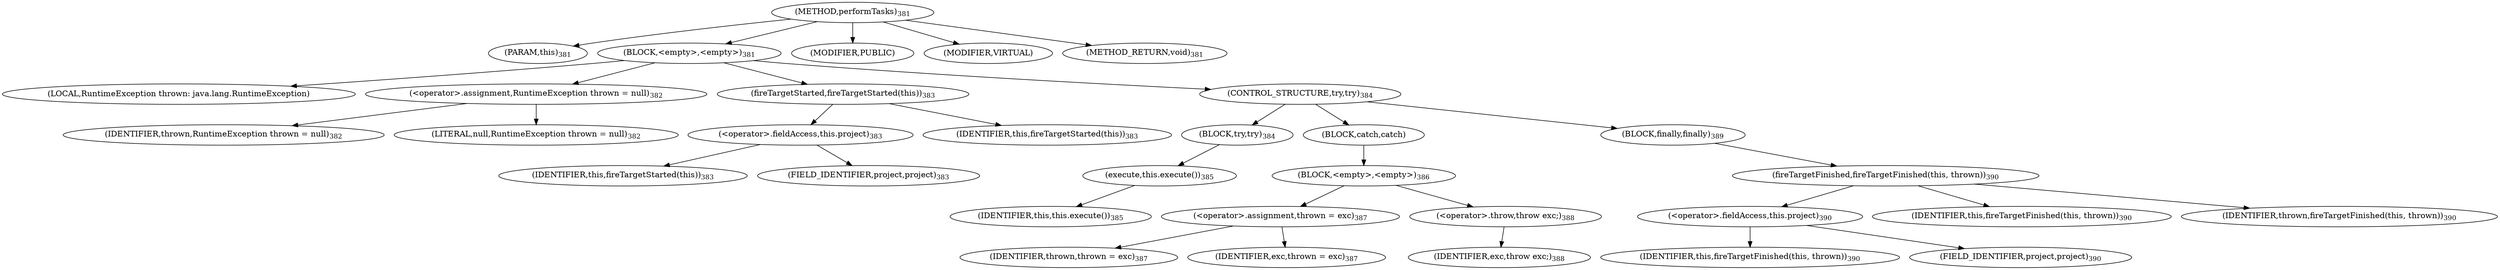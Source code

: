digraph "performTasks" {  
"734" [label = <(METHOD,performTasks)<SUB>381</SUB>> ]
"38" [label = <(PARAM,this)<SUB>381</SUB>> ]
"735" [label = <(BLOCK,&lt;empty&gt;,&lt;empty&gt;)<SUB>381</SUB>> ]
"736" [label = <(LOCAL,RuntimeException thrown: java.lang.RuntimeException)> ]
"737" [label = <(&lt;operator&gt;.assignment,RuntimeException thrown = null)<SUB>382</SUB>> ]
"738" [label = <(IDENTIFIER,thrown,RuntimeException thrown = null)<SUB>382</SUB>> ]
"739" [label = <(LITERAL,null,RuntimeException thrown = null)<SUB>382</SUB>> ]
"740" [label = <(fireTargetStarted,fireTargetStarted(this))<SUB>383</SUB>> ]
"741" [label = <(&lt;operator&gt;.fieldAccess,this.project)<SUB>383</SUB>> ]
"742" [label = <(IDENTIFIER,this,fireTargetStarted(this))<SUB>383</SUB>> ]
"743" [label = <(FIELD_IDENTIFIER,project,project)<SUB>383</SUB>> ]
"37" [label = <(IDENTIFIER,this,fireTargetStarted(this))<SUB>383</SUB>> ]
"744" [label = <(CONTROL_STRUCTURE,try,try)<SUB>384</SUB>> ]
"745" [label = <(BLOCK,try,try)<SUB>384</SUB>> ]
"746" [label = <(execute,this.execute())<SUB>385</SUB>> ]
"39" [label = <(IDENTIFIER,this,this.execute())<SUB>385</SUB>> ]
"747" [label = <(BLOCK,catch,catch)> ]
"748" [label = <(BLOCK,&lt;empty&gt;,&lt;empty&gt;)<SUB>386</SUB>> ]
"749" [label = <(&lt;operator&gt;.assignment,thrown = exc)<SUB>387</SUB>> ]
"750" [label = <(IDENTIFIER,thrown,thrown = exc)<SUB>387</SUB>> ]
"751" [label = <(IDENTIFIER,exc,thrown = exc)<SUB>387</SUB>> ]
"752" [label = <(&lt;operator&gt;.throw,throw exc;)<SUB>388</SUB>> ]
"753" [label = <(IDENTIFIER,exc,throw exc;)<SUB>388</SUB>> ]
"754" [label = <(BLOCK,finally,finally)<SUB>389</SUB>> ]
"755" [label = <(fireTargetFinished,fireTargetFinished(this, thrown))<SUB>390</SUB>> ]
"756" [label = <(&lt;operator&gt;.fieldAccess,this.project)<SUB>390</SUB>> ]
"757" [label = <(IDENTIFIER,this,fireTargetFinished(this, thrown))<SUB>390</SUB>> ]
"758" [label = <(FIELD_IDENTIFIER,project,project)<SUB>390</SUB>> ]
"40" [label = <(IDENTIFIER,this,fireTargetFinished(this, thrown))<SUB>390</SUB>> ]
"759" [label = <(IDENTIFIER,thrown,fireTargetFinished(this, thrown))<SUB>390</SUB>> ]
"760" [label = <(MODIFIER,PUBLIC)> ]
"761" [label = <(MODIFIER,VIRTUAL)> ]
"762" [label = <(METHOD_RETURN,void)<SUB>381</SUB>> ]
  "734" -> "38" 
  "734" -> "735" 
  "734" -> "760" 
  "734" -> "761" 
  "734" -> "762" 
  "735" -> "736" 
  "735" -> "737" 
  "735" -> "740" 
  "735" -> "744" 
  "737" -> "738" 
  "737" -> "739" 
  "740" -> "741" 
  "740" -> "37" 
  "741" -> "742" 
  "741" -> "743" 
  "744" -> "745" 
  "744" -> "747" 
  "744" -> "754" 
  "745" -> "746" 
  "746" -> "39" 
  "747" -> "748" 
  "748" -> "749" 
  "748" -> "752" 
  "749" -> "750" 
  "749" -> "751" 
  "752" -> "753" 
  "754" -> "755" 
  "755" -> "756" 
  "755" -> "40" 
  "755" -> "759" 
  "756" -> "757" 
  "756" -> "758" 
}

